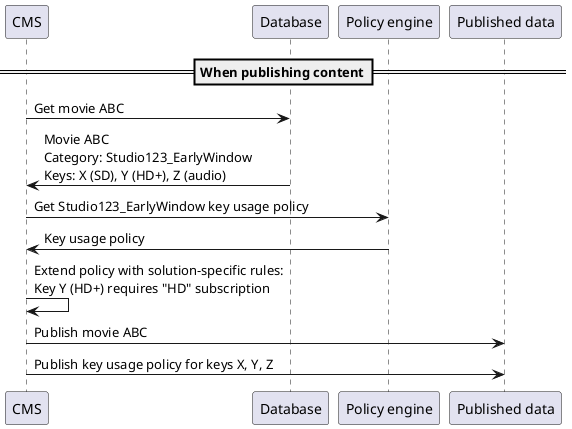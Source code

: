 @startuml

participant CMS
participant "Database" as db
participant "Policy engine" as policy
participant "Published data" as catalog

==When publishing content==

CMS -> db: Get movie ABC
db -> CMS: Movie ABC\nCategory: Studio123_EarlyWindow\nKeys: X (SD), Y (HD+), Z (audio)

CMS -> policy: Get Studio123_EarlyWindow key usage policy
policy -> CMS: Key usage policy

CMS -> CMS: Extend policy with solution-specific rules:\nKey Y (HD+) requires "HD" subscription

CMS -> catalog: Publish movie ABC
CMS -> catalog: Publish key usage policy for keys X, Y, Z

@enduml